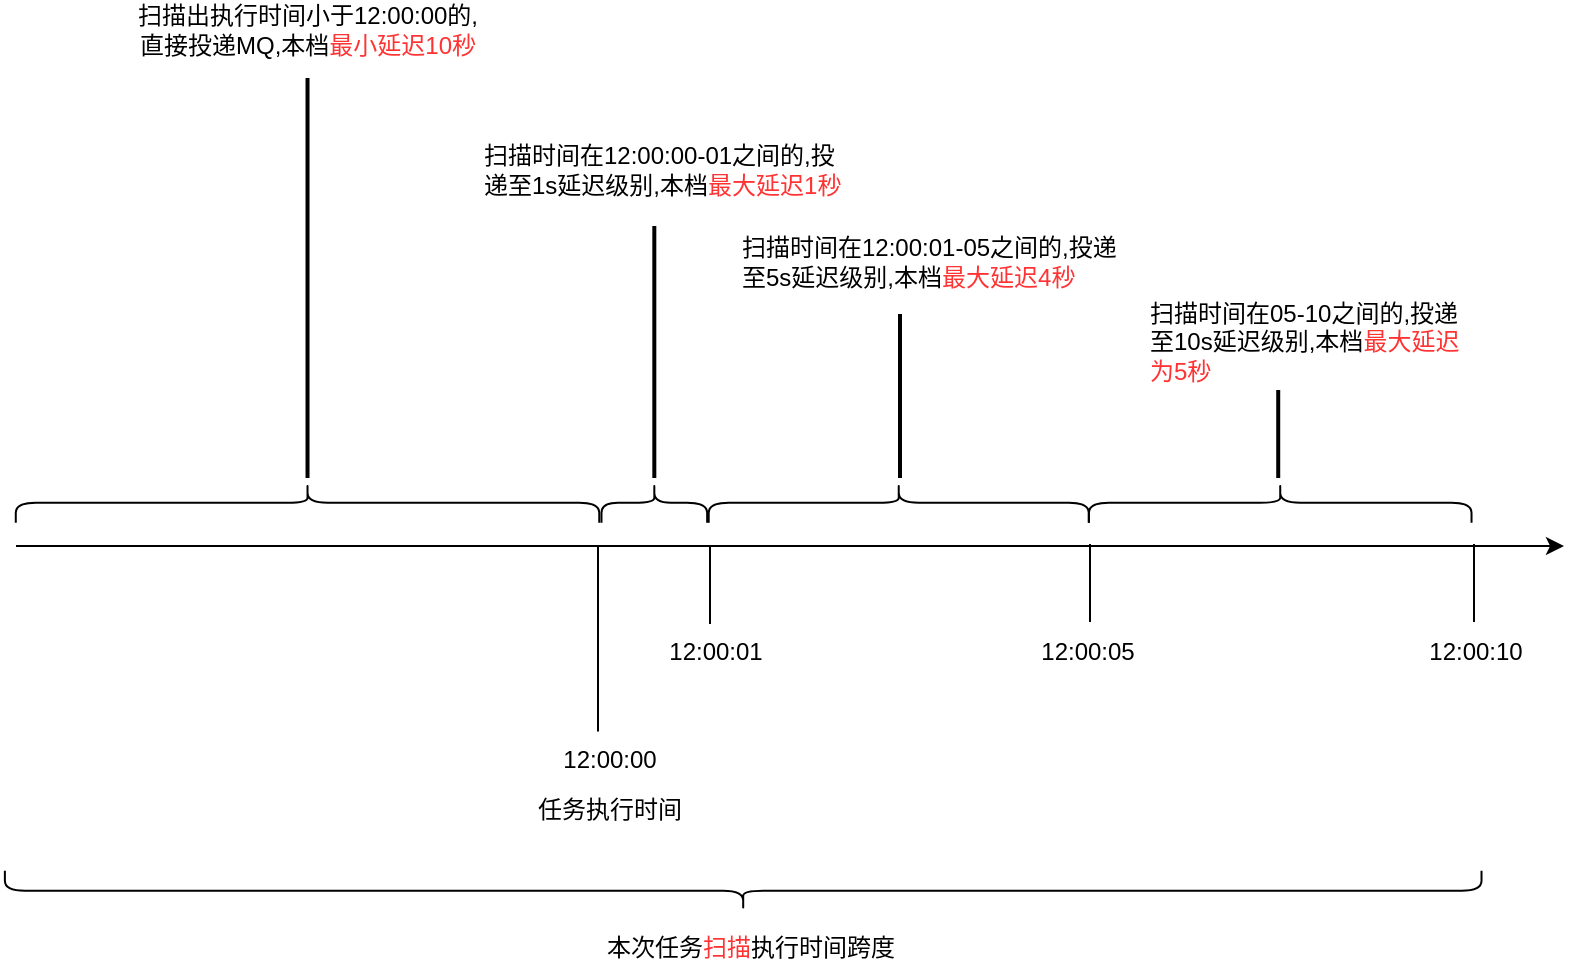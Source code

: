 <mxfile version="14.4.3" type="github">
  <diagram id="0AzZb19bsxnPVwuyEdbw" name="第 1 页">
    <mxGraphModel dx="946" dy="535" grid="0" gridSize="10" guides="1" tooltips="1" connect="1" arrows="1" fold="1" page="1" pageScale="1" pageWidth="827" pageHeight="1169" math="0" shadow="0">
      <root>
        <mxCell id="0" />
        <mxCell id="1" parent="0" />
        <mxCell id="k3NLaYfG3aFrSewNFesT-1" value="" style="endArrow=classic;html=1;" edge="1" parent="1">
          <mxGeometry width="50" height="50" relative="1" as="geometry">
            <mxPoint x="21" y="298" as="sourcePoint" />
            <mxPoint x="795" y="298" as="targetPoint" />
          </mxGeometry>
        </mxCell>
        <mxCell id="k3NLaYfG3aFrSewNFesT-2" value="" style="endArrow=none;html=1;" edge="1" parent="1">
          <mxGeometry width="50" height="50" relative="1" as="geometry">
            <mxPoint x="312" y="390.75" as="sourcePoint" />
            <mxPoint x="312" y="297.75" as="targetPoint" />
          </mxGeometry>
        </mxCell>
        <mxCell id="k3NLaYfG3aFrSewNFesT-3" value="12:00:00" style="text;html=1;strokeColor=none;fillColor=none;align=center;verticalAlign=middle;whiteSpace=wrap;rounded=0;" vertex="1" parent="1">
          <mxGeometry x="298.25" y="395" width="40" height="20" as="geometry" />
        </mxCell>
        <mxCell id="k3NLaYfG3aFrSewNFesT-4" value="" style="endArrow=none;html=1;" edge="1" parent="1">
          <mxGeometry width="50" height="50" relative="1" as="geometry">
            <mxPoint x="558" y="336" as="sourcePoint" />
            <mxPoint x="558" y="297" as="targetPoint" />
          </mxGeometry>
        </mxCell>
        <mxCell id="k3NLaYfG3aFrSewNFesT-5" value="" style="endArrow=none;html=1;" edge="1" parent="1">
          <mxGeometry width="50" height="50" relative="1" as="geometry">
            <mxPoint x="750" y="336" as="sourcePoint" />
            <mxPoint x="750" y="297" as="targetPoint" />
          </mxGeometry>
        </mxCell>
        <mxCell id="k3NLaYfG3aFrSewNFesT-6" value="12:00:05" style="text;html=1;strokeColor=none;fillColor=none;align=center;verticalAlign=middle;whiteSpace=wrap;rounded=0;" vertex="1" parent="1">
          <mxGeometry x="537" y="341" width="40" height="20" as="geometry" />
        </mxCell>
        <mxCell id="k3NLaYfG3aFrSewNFesT-7" value="12:00:10" style="text;html=1;strokeColor=none;fillColor=none;align=center;verticalAlign=middle;whiteSpace=wrap;rounded=0;" vertex="1" parent="1">
          <mxGeometry x="731" y="341" width="40" height="20" as="geometry" />
        </mxCell>
        <mxCell id="k3NLaYfG3aFrSewNFesT-8" value="任务执行时间" style="text;html=1;strokeColor=none;fillColor=none;align=center;verticalAlign=middle;whiteSpace=wrap;rounded=0;" vertex="1" parent="1">
          <mxGeometry x="275.25" y="419" width="86" height="22" as="geometry" />
        </mxCell>
        <mxCell id="k3NLaYfG3aFrSewNFesT-9" value="" style="shape=curlyBracket;whiteSpace=wrap;html=1;rounded=1;rotation=-90;" vertex="1" parent="1">
          <mxGeometry x="374.6" y="101.22" width="20" height="738.32" as="geometry" />
        </mxCell>
        <mxCell id="k3NLaYfG3aFrSewNFesT-10" value="本次任务&lt;font color=&quot;#ff3333&quot;&gt;扫描&lt;/font&gt;执行时间跨度" style="text;html=1;strokeColor=none;fillColor=none;align=center;verticalAlign=middle;whiteSpace=wrap;rounded=0;" vertex="1" parent="1">
          <mxGeometry x="312" y="488.37" width="153" height="22" as="geometry" />
        </mxCell>
        <mxCell id="k3NLaYfG3aFrSewNFesT-11" value="" style="line;strokeWidth=2;direction=south;html=1;" vertex="1" parent="1">
          <mxGeometry x="161.76" y="64" width="10" height="200" as="geometry" />
        </mxCell>
        <mxCell id="k3NLaYfG3aFrSewNFesT-12" value="扫描出执行时间小于12:00:00的,直接投递MQ,本档&lt;font color=&quot;#ff3333&quot;&gt;最小延迟10秒&lt;/font&gt;" style="text;html=1;strokeColor=none;fillColor=none;align=center;verticalAlign=middle;whiteSpace=wrap;rounded=0;" vertex="1" parent="1">
          <mxGeometry x="79.76" y="34" width="174" height="12" as="geometry" />
        </mxCell>
        <mxCell id="k3NLaYfG3aFrSewNFesT-13" value="" style="endArrow=none;html=1;" edge="1" parent="1">
          <mxGeometry width="50" height="50" relative="1" as="geometry">
            <mxPoint x="368" y="337" as="sourcePoint" />
            <mxPoint x="368" y="298" as="targetPoint" />
          </mxGeometry>
        </mxCell>
        <mxCell id="k3NLaYfG3aFrSewNFesT-14" value="12:00:01" style="text;html=1;strokeColor=none;fillColor=none;align=center;verticalAlign=middle;whiteSpace=wrap;rounded=0;" vertex="1" parent="1">
          <mxGeometry x="351.25" y="341" width="40" height="20" as="geometry" />
        </mxCell>
        <mxCell id="k3NLaYfG3aFrSewNFesT-16" value="" style="line;strokeWidth=2;direction=south;html=1;" vertex="1" parent="1">
          <mxGeometry x="335.16" y="138" width="10" height="126" as="geometry" />
        </mxCell>
        <mxCell id="k3NLaYfG3aFrSewNFesT-17" value="扫描时间在12:00:00-01之间的,投递至1s延迟级别,本档&lt;font color=&quot;#ff3333&quot;&gt;最大延迟1秒&lt;/font&gt;" style="text;html=1;strokeColor=none;fillColor=none;align=left;verticalAlign=middle;whiteSpace=wrap;rounded=0;" vertex="1" parent="1">
          <mxGeometry x="253.16" y="88" width="183.84" height="44" as="geometry" />
        </mxCell>
        <mxCell id="k3NLaYfG3aFrSewNFesT-18" value="" style="line;strokeWidth=2;direction=south;html=1;" vertex="1" parent="1">
          <mxGeometry x="458" y="182" width="10" height="82" as="geometry" />
        </mxCell>
        <mxCell id="k3NLaYfG3aFrSewNFesT-19" value="&lt;div&gt;&lt;/div&gt;扫描时间在12:00:01-05之间的,投递至5s延迟级别,本档&lt;font color=&quot;#ff3333&quot;&gt;最大延迟4秒&lt;/font&gt;" style="text;html=1;strokeColor=none;fillColor=none;align=left;verticalAlign=middle;whiteSpace=wrap;rounded=0;" vertex="1" parent="1">
          <mxGeometry x="382" y="126.76" width="195" height="58" as="geometry" />
        </mxCell>
        <mxCell id="k3NLaYfG3aFrSewNFesT-20" value="" style="line;strokeWidth=2;direction=south;html=1;" vertex="1" parent="1">
          <mxGeometry x="647.11" y="220" width="10" height="44" as="geometry" />
        </mxCell>
        <mxCell id="k3NLaYfG3aFrSewNFesT-21" value="扫描时间在05-10之间的,投递至10s延迟级别,本档&lt;font color=&quot;#ff3333&quot;&gt;最大延迟为5秒&lt;/font&gt;" style="text;html=1;strokeColor=none;fillColor=none;align=left;verticalAlign=middle;whiteSpace=wrap;rounded=0;" vertex="1" parent="1">
          <mxGeometry x="586" y="174" width="160" height="44" as="geometry" />
        </mxCell>
        <mxCell id="k3NLaYfG3aFrSewNFesT-23" value="" style="shape=curlyBracket;whiteSpace=wrap;html=1;rounded=1;rotation=90;" vertex="1" parent="1">
          <mxGeometry x="156.76" y="130.51" width="20" height="291.74" as="geometry" />
        </mxCell>
        <mxCell id="k3NLaYfG3aFrSewNFesT-24" value="" style="shape=curlyBracket;whiteSpace=wrap;html=1;rounded=1;rotation=90;" vertex="1" parent="1">
          <mxGeometry x="643.11" y="180.73" width="20" height="191.31" as="geometry" />
        </mxCell>
        <mxCell id="k3NLaYfG3aFrSewNFesT-25" value="" style="shape=curlyBracket;whiteSpace=wrap;html=1;rounded=1;rotation=90;" vertex="1" parent="1">
          <mxGeometry x="452.37" y="181.37" width="20" height="190.04" as="geometry" />
        </mxCell>
        <mxCell id="k3NLaYfG3aFrSewNFesT-26" value="" style="shape=curlyBracket;whiteSpace=wrap;html=1;rounded=1;rotation=90;" vertex="1" parent="1">
          <mxGeometry x="330.16" y="249.97" width="20" height="52.83" as="geometry" />
        </mxCell>
      </root>
    </mxGraphModel>
  </diagram>
</mxfile>
